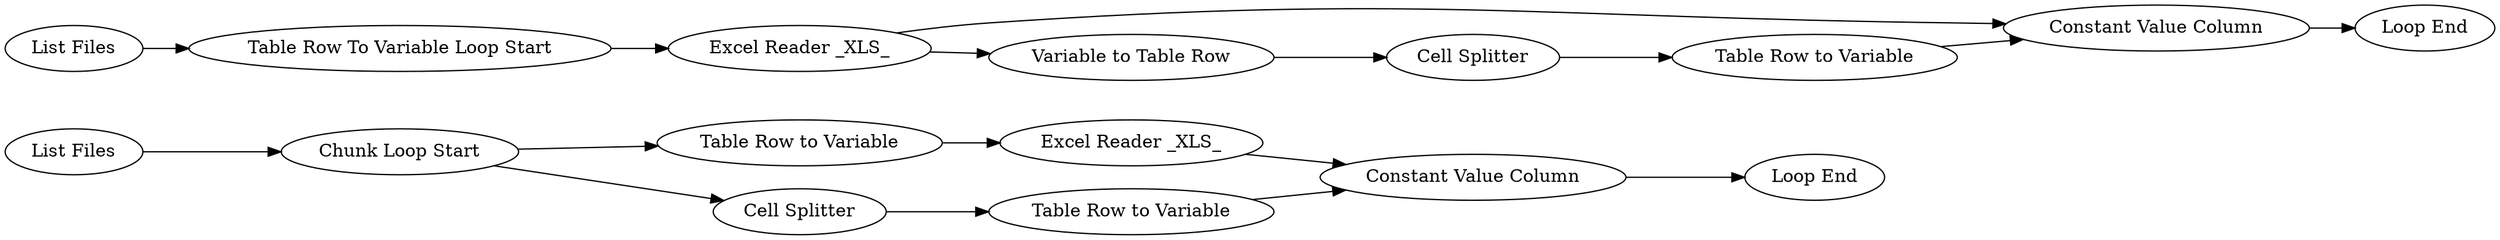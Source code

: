 digraph {
	1 [label="List Files"]
	2 [label="Chunk Loop Start"]
	3 [label="Excel Reader _XLS_"]
	4 [label="Table Row to Variable"]
	5 [label="Cell Splitter"]
	6 [label="Constant Value Column"]
	7 [label="Table Row to Variable"]
	8 [label="Loop End"]
	9 [label="List Files"]
	10 [label="Cell Splitter"]
	11 [label="Constant Value Column"]
	12 [label="Loop End"]
	13 [label="Table Row To Variable Loop Start"]
	14 [label="Excel Reader _XLS_"]
	15 [label="Variable to Table Row"]
	16 [label="Table Row to Variable"]
	1 -> 2
	2 -> 4
	2 -> 5
	3 -> 6
	4 -> 3
	5 -> 7
	6 -> 8
	7 -> 6
	9 -> 13
	10 -> 16
	11 -> 12
	13 -> 14
	14 -> 15
	14 -> 11
	15 -> 10
	16 -> 11
	rankdir=LR
}
